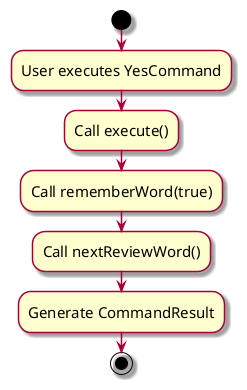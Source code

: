 @startuml
skin rose
skinparam ActivityFontSize 15
skinparam ArrowFontSize 12

start
:User executes YesCommand;
:Call execute();
:Call rememberWord(true);
:Call nextReviewWord();
:Generate CommandResult;
stop
@enduml
